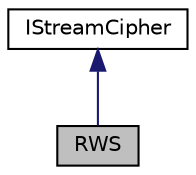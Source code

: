 digraph "RWS"
{
 // LATEX_PDF_SIZE
  edge [fontname="Helvetica",fontsize="10",labelfontname="Helvetica",labelfontsize="10"];
  node [fontname="Helvetica",fontsize="10",shape=record];
  Node1 [label="RWS",height=0.2,width=0.4,color="black", fillcolor="grey75", style="filled", fontcolor="black",tooltip="The Rijndael-512 wide-block based authenticated stream cipher."];
  Node2 -> Node1 [dir="back",color="midnightblue",fontsize="10",style="solid",fontname="Helvetica"];
  Node2 [label="IStreamCipher",height=0.2,width=0.4,color="black", fillcolor="white", style="filled",URL="$class_i_stream_cipher.html",tooltip="The stream-cipher virtual interface class."];
}
